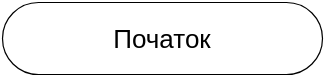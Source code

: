 <mxfile version="20.3.0" type="device"><diagram id="VGpGXINynCZNaOkp9BUT" name="Page-1"><mxGraphModel dx="1422" dy="865" grid="1" gridSize="10" guides="1" tooltips="1" connect="1" arrows="1" fold="1" page="1" pageScale="1" pageWidth="827" pageHeight="1169" math="0" shadow="0"><root><mxCell id="0"/><mxCell id="1" parent="0"/><mxCell id="Uf-vzUJSHtw5PsaxWrzu-1" value="Початок" style="html=1;whiteSpace=wrap;rounded=1;arcSize=50;fontSize=13;spacing=5;strokeOpacity=100;strokeWidth=0.6;" vertex="1" parent="1"><mxGeometry x="80" y="110" width="160" height="36" as="geometry"/></mxCell></root></mxGraphModel></diagram></mxfile>